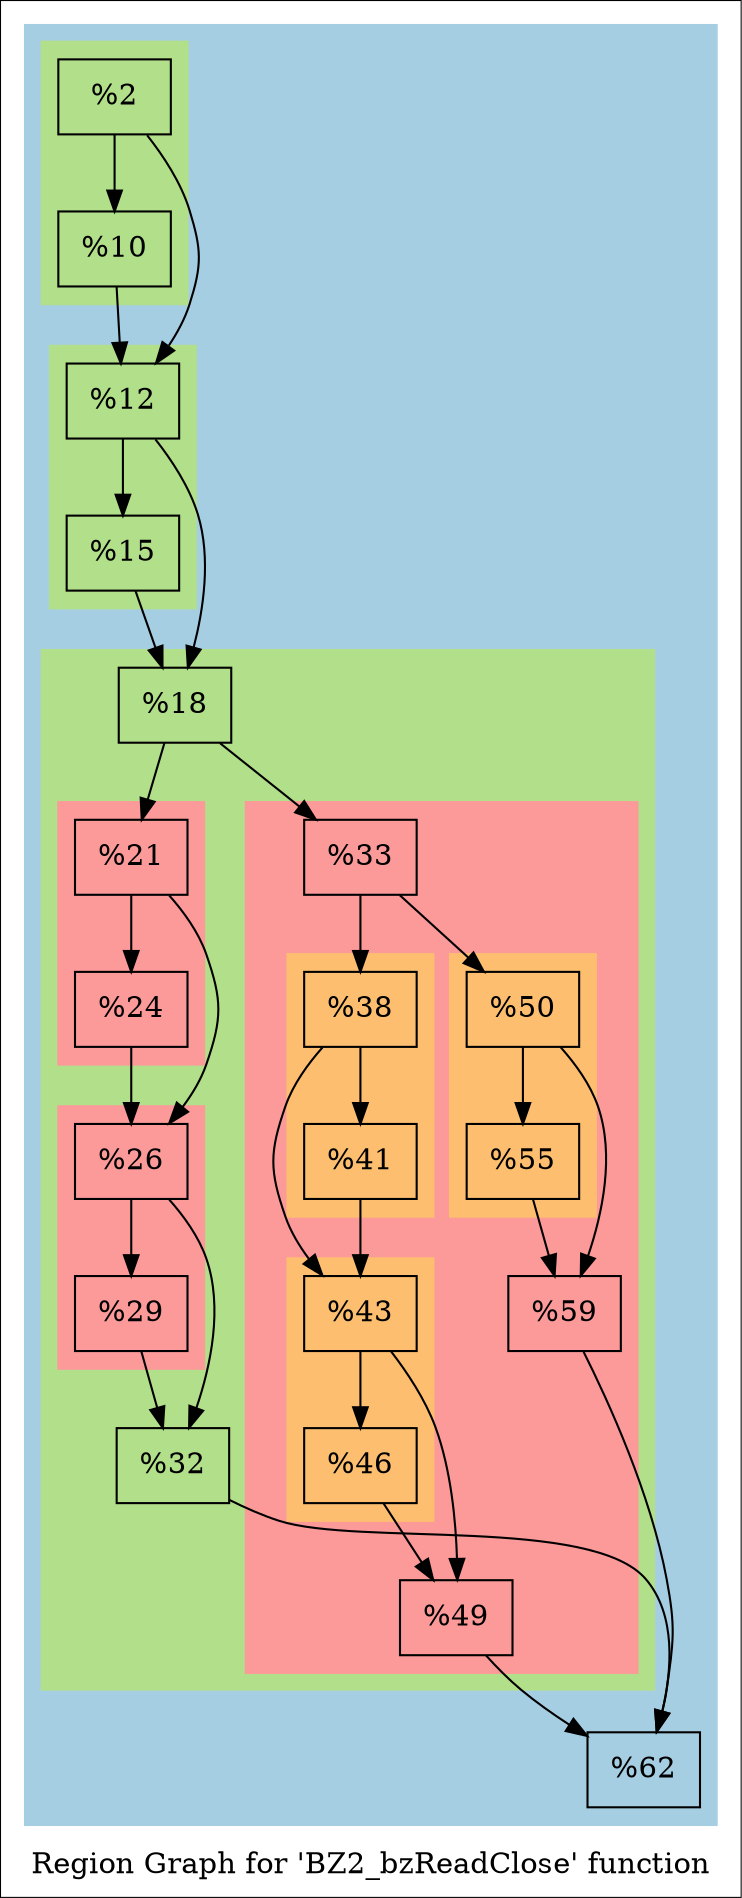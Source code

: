digraph "Region Graph for 'BZ2_bzReadClose' function" {
	label="Region Graph for 'BZ2_bzReadClose' function";

	Node0x138a1a0 [shape=record,label="{%2}"];
	Node0x138a1a0 -> Node0x1155df0;
	Node0x138a1a0 -> Node0x129cbf0;
	Node0x1155df0 [shape=record,label="{%10}"];
	Node0x1155df0 -> Node0x129cbf0;
	Node0x129cbf0 [shape=record,label="{%12}"];
	Node0x129cbf0 -> Node0x13c08c0;
	Node0x129cbf0 -> Node0x11e1560;
	Node0x13c08c0 [shape=record,label="{%15}"];
	Node0x13c08c0 -> Node0x11e1560;
	Node0x11e1560 [shape=record,label="{%18}"];
	Node0x11e1560 -> Node0x13cc290;
	Node0x11e1560 -> Node0x1156cb0;
	Node0x13cc290 [shape=record,label="{%21}"];
	Node0x13cc290 -> Node0x133d0f0;
	Node0x13cc290 -> Node0x13ab6b0;
	Node0x133d0f0 [shape=record,label="{%24}"];
	Node0x133d0f0 -> Node0x13ab6b0;
	Node0x13ab6b0 [shape=record,label="{%26}"];
	Node0x13ab6b0 -> Node0x129a330;
	Node0x13ab6b0 -> Node0x1435060;
	Node0x129a330 [shape=record,label="{%29}"];
	Node0x129a330 -> Node0x1435060;
	Node0x1435060 [shape=record,label="{%32}"];
	Node0x1435060 -> Node0x14506a0;
	Node0x14506a0 [shape=record,label="{%62}"];
	Node0x1156cb0 [shape=record,label="{%33}"];
	Node0x1156cb0 -> Node0x1449590;
	Node0x1156cb0 -> Node0x139de20;
	Node0x1449590 [shape=record,label="{%38}"];
	Node0x1449590 -> Node0x1393190;
	Node0x1449590 -> Node0x13ad4e0;
	Node0x1393190 [shape=record,label="{%41}"];
	Node0x1393190 -> Node0x13ad4e0;
	Node0x13ad4e0 [shape=record,label="{%43}"];
	Node0x13ad4e0 -> Node0x139f0b0;
	Node0x13ad4e0 -> Node0x1438fc0;
	Node0x139f0b0 [shape=record,label="{%46}"];
	Node0x139f0b0 -> Node0x1438fc0;
	Node0x1438fc0 [shape=record,label="{%49}"];
	Node0x1438fc0 -> Node0x14506a0;
	Node0x139de20 [shape=record,label="{%50}"];
	Node0x139de20 -> Node0x13489e0;
	Node0x139de20 -> Node0x144ff70;
	Node0x13489e0 [shape=record,label="{%55}"];
	Node0x13489e0 -> Node0x144ff70;
	Node0x144ff70 [shape=record,label="{%59}"];
	Node0x144ff70 -> Node0x14506a0;
	colorscheme = "paired12"
        subgraph cluster_0x1483ae0 {
          label = "";
          style = filled;
          color = 1
          subgraph cluster_0x144cf80 {
            label = "";
            style = filled;
            color = 3
            Node0x138a1a0;
            Node0x1155df0;
          }
          subgraph cluster_0x143e9c0 {
            label = "";
            style = filled;
            color = 3
            Node0x129cbf0;
            Node0x13c08c0;
          }
          subgraph cluster_0x13a00b0 {
            label = "";
            style = filled;
            color = 3
            subgraph cluster_0x10b90f0 {
              label = "";
              style = filled;
              color = 5
              Node0x13cc290;
              Node0x133d0f0;
            }
            subgraph cluster_0x14831d0 {
              label = "";
              style = filled;
              color = 5
              Node0x13ab6b0;
              Node0x129a330;
            }
            subgraph cluster_0x145b920 {
              label = "";
              style = filled;
              color = 5
              subgraph cluster_0x1484d00 {
                label = "";
                style = filled;
                color = 7
                Node0x1449590;
                Node0x1393190;
              }
              subgraph cluster_0x1484c80 {
                label = "";
                style = filled;
                color = 7
                Node0x13ad4e0;
                Node0x139f0b0;
              }
              subgraph cluster_0x145b8a0 {
                label = "";
                style = filled;
                color = 7
                Node0x139de20;
                Node0x13489e0;
              }
              Node0x1156cb0;
              Node0x1438fc0;
              Node0x144ff70;
            }
            Node0x11e1560;
            Node0x1435060;
          }
          Node0x14506a0;
        }
}
